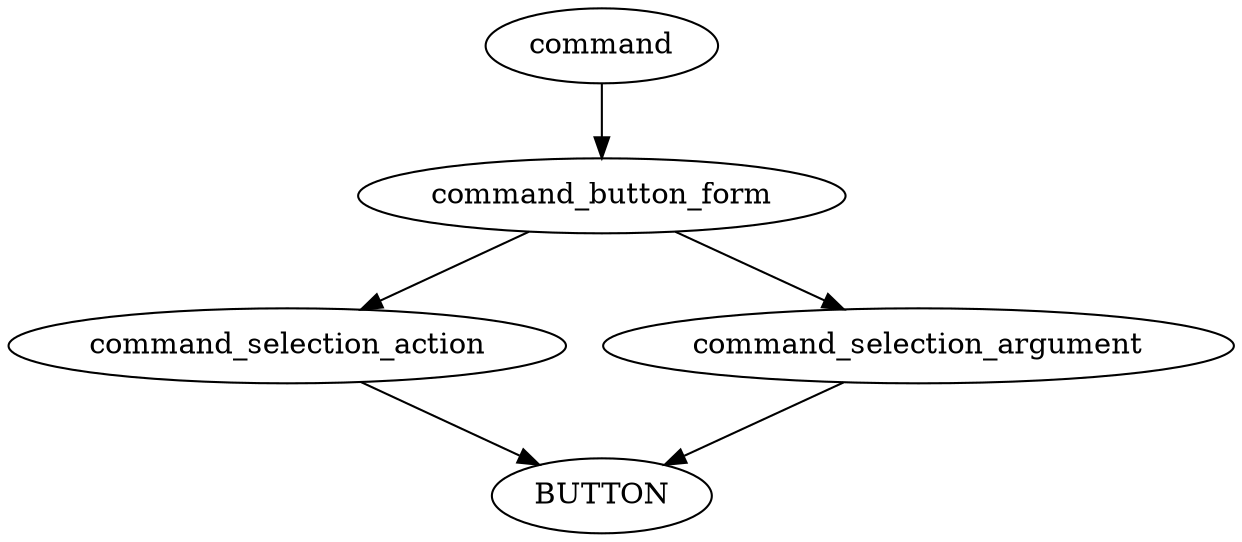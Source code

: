 digraph dgn {
command -> command_button_form;
command_button_form -> command_selection_action;
command_selection_action -> BUTTON;
command_button_form -> command_selection_argument;
command_selection_argument -> BUTTON;
}
